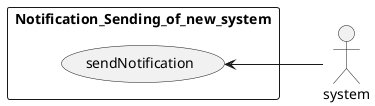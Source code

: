 @startuml

skinparam packageStyle Rectangle
left to right direction

:system:
rectangle Notification_Sending_of_new_system{
(sendNotification) <-- :system:

}


@enduml